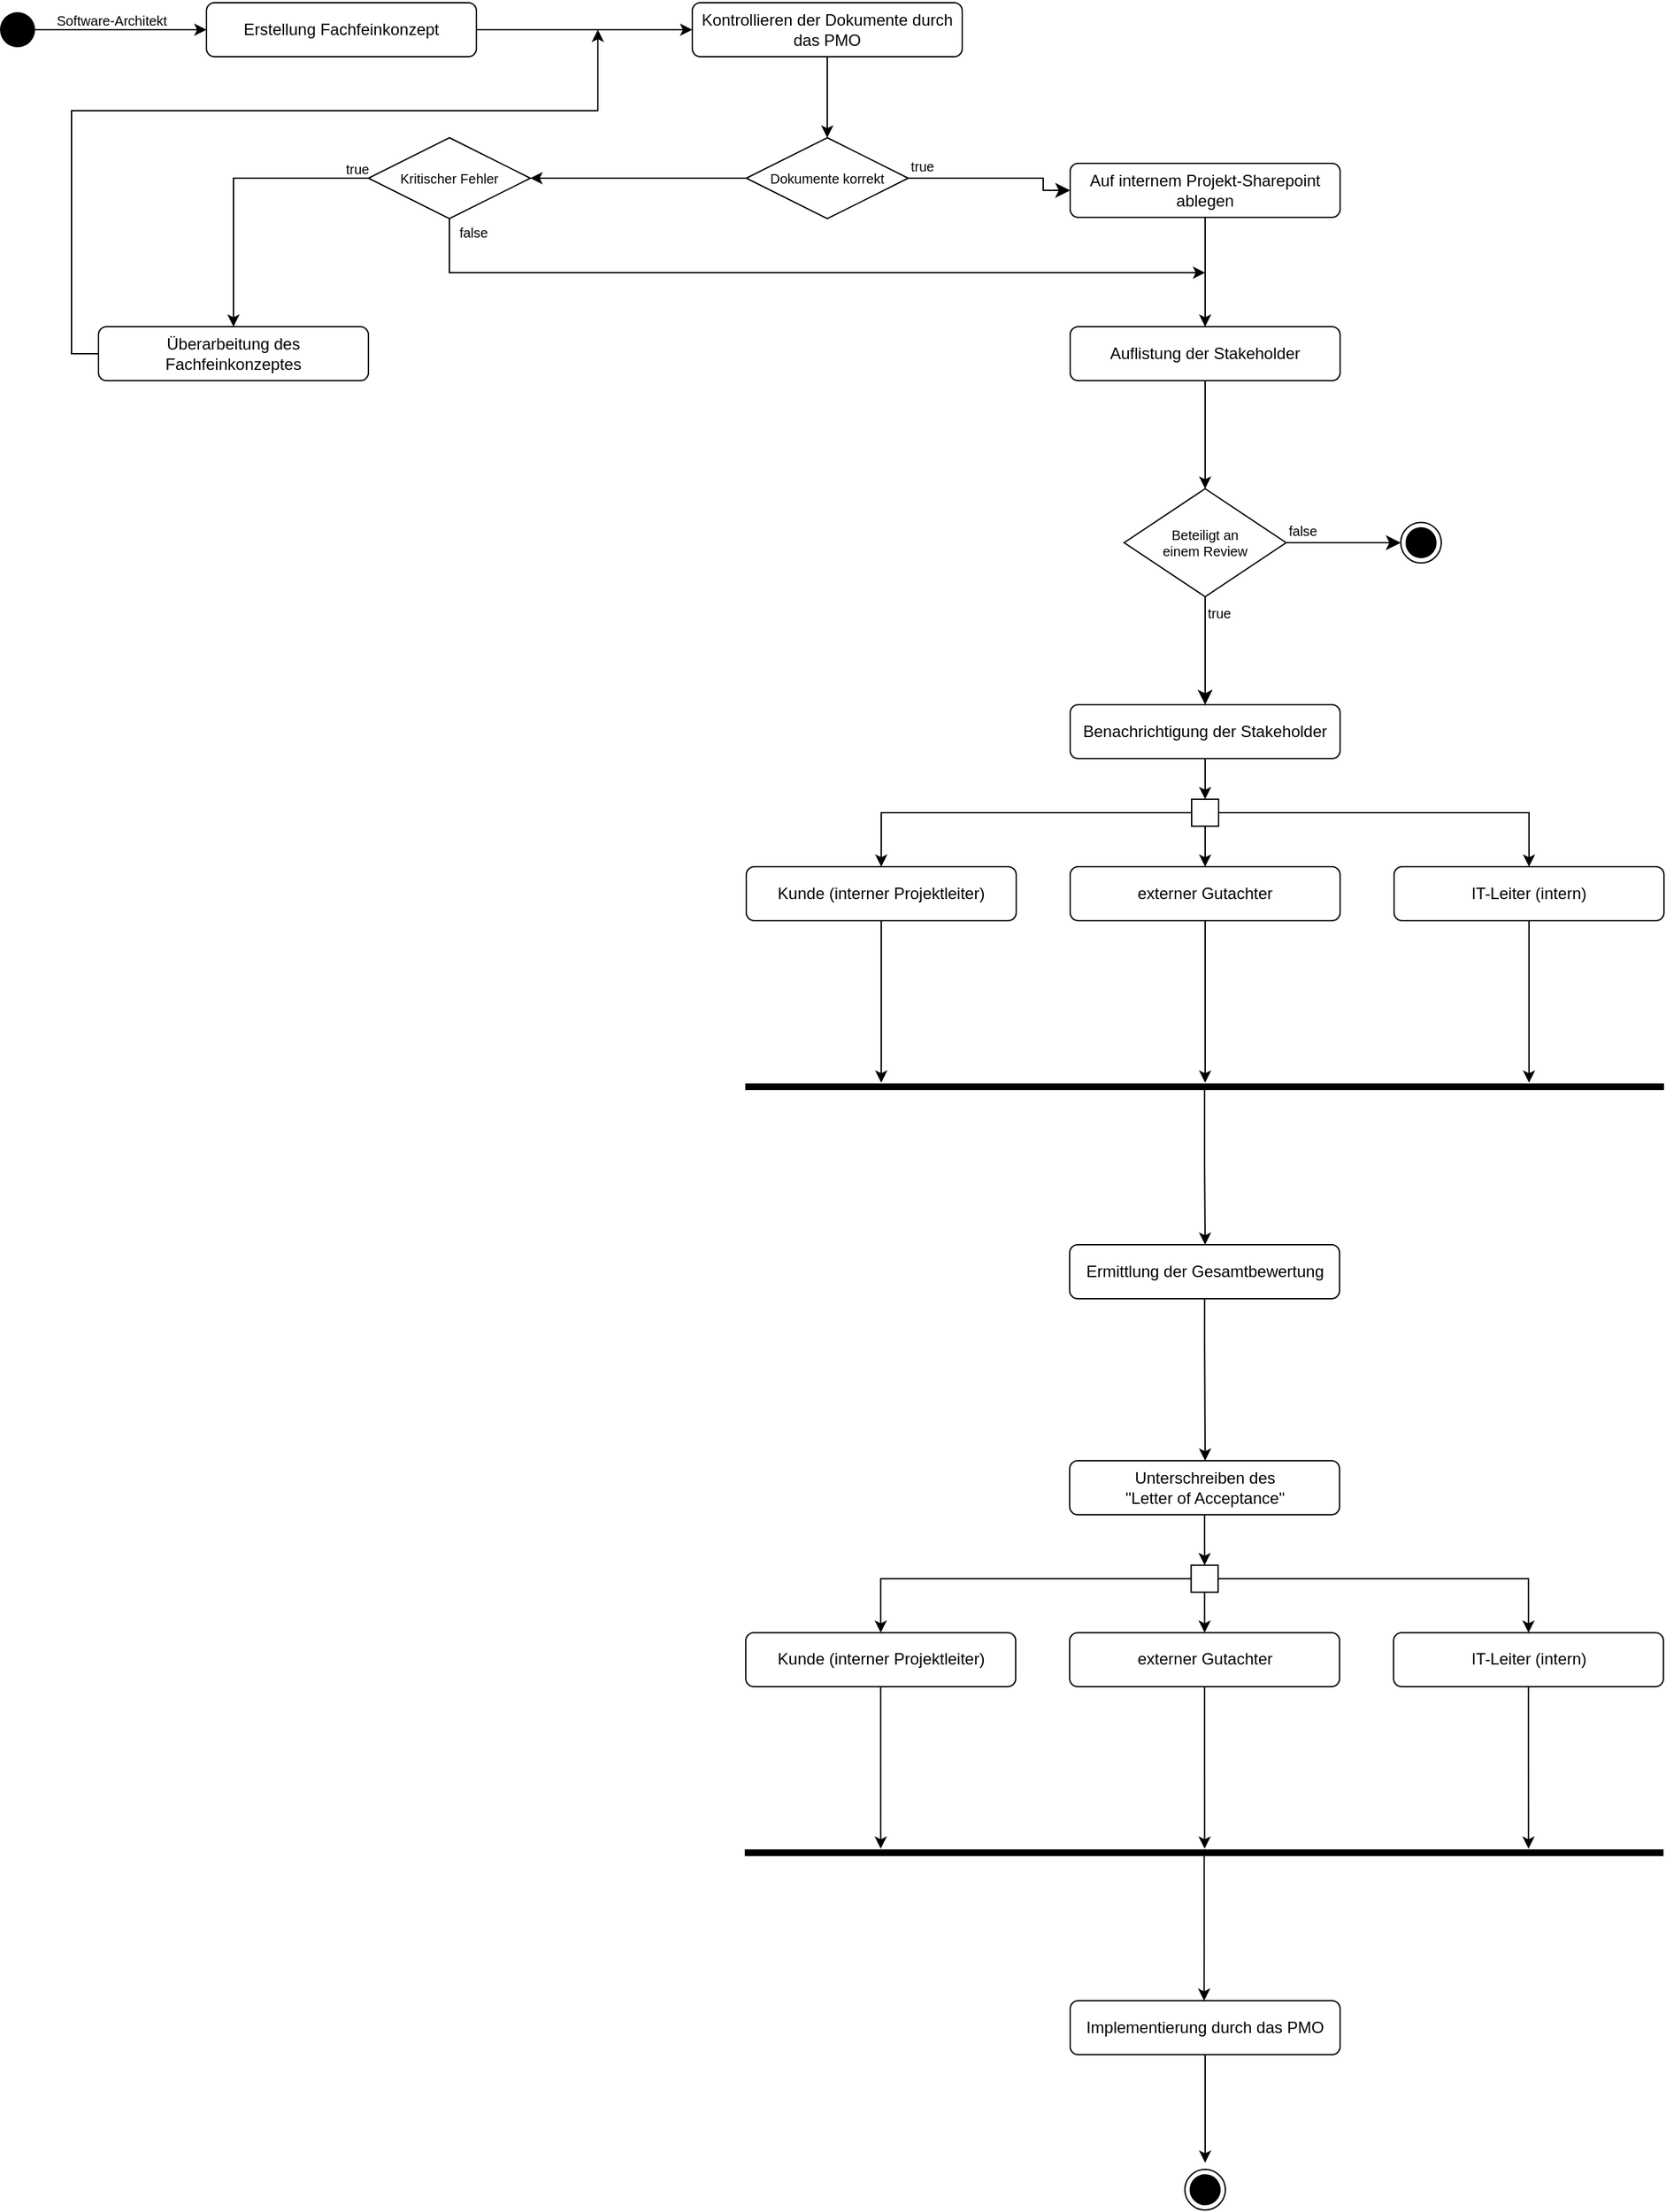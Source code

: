 <mxfile version="15.5.0" type="github"><diagram id="XxKlRnHK1gjDjKM60imb" name="Page-1"><mxGraphModel dx="4068" dy="5107" grid="1" gridSize="10" guides="1" tooltips="1" connect="1" arrows="1" fold="1" page="1" pageScale="1" pageWidth="3300" pageHeight="4681" math="0" shadow="0"><root><mxCell id="0"/><mxCell id="1" parent="0"/><mxCell id="R3nVx4tr3Zar6ZryvO9M-10" style="edgeStyle=orthogonalEdgeStyle;rounded=0;orthogonalLoop=1;jettySize=auto;html=1;entryX=0;entryY=0.5;entryDx=0;entryDy=0;" edge="1" parent="1" source="R3nVx4tr3Zar6ZryvO9M-1" target="R3nVx4tr3Zar6ZryvO9M-2"><mxGeometry relative="1" as="geometry"/></mxCell><mxCell id="R3nVx4tr3Zar6ZryvO9M-1" value="" style="ellipse;fillColor=#000000;strokeColor=none;" vertex="1" parent="1"><mxGeometry x="-3233" y="-4633" width="26" height="26" as="geometry"/></mxCell><mxCell id="R3nVx4tr3Zar6ZryvO9M-13" style="edgeStyle=orthogonalEdgeStyle;rounded=0;orthogonalLoop=1;jettySize=auto;html=1;entryX=0;entryY=0.5;entryDx=0;entryDy=0;fontSize=10;" edge="1" parent="1" source="R3nVx4tr3Zar6ZryvO9M-2" target="R3nVx4tr3Zar6ZryvO9M-12"><mxGeometry relative="1" as="geometry"/></mxCell><mxCell id="R3nVx4tr3Zar6ZryvO9M-2" value="Erstellung Fachfeinkonzept" style="rounded=1;whiteSpace=wrap;html=1;" vertex="1" parent="1"><mxGeometry x="-3080" y="-4640" width="200" height="40" as="geometry"/></mxCell><mxCell id="R3nVx4tr3Zar6ZryvO9M-11" value="&lt;font style=&quot;font-size: 10px&quot;&gt;Software-Architekt&lt;/font&gt;" style="text;html=1;strokeColor=none;fillColor=none;align=center;verticalAlign=middle;whiteSpace=wrap;rounded=0;" vertex="1" parent="1"><mxGeometry x="-3230" y="-4642" width="160" height="30" as="geometry"/></mxCell><mxCell id="R3nVx4tr3Zar6ZryvO9M-19" style="edgeStyle=orthogonalEdgeStyle;rounded=0;orthogonalLoop=1;jettySize=auto;html=1;entryX=0.5;entryY=0;entryDx=0;entryDy=0;fontSize=10;" edge="1" parent="1" source="R3nVx4tr3Zar6ZryvO9M-12" target="R3nVx4tr3Zar6ZryvO9M-16"><mxGeometry relative="1" as="geometry"/></mxCell><mxCell id="R3nVx4tr3Zar6ZryvO9M-12" value="Kontrollieren der Dokumente durch das PMO" style="rounded=1;whiteSpace=wrap;html=1;" vertex="1" parent="1"><mxGeometry x="-2720" y="-4640" width="200" height="40" as="geometry"/></mxCell><mxCell id="R3nVx4tr3Zar6ZryvO9M-67" style="edgeStyle=orthogonalEdgeStyle;rounded=0;orthogonalLoop=1;jettySize=auto;html=1;labelBackgroundColor=#FFFFFF;fontSize=10;endArrow=classic;endFill=1;strokeColor=#000000;" edge="1" parent="1" source="R3nVx4tr3Zar6ZryvO9M-16"><mxGeometry relative="1" as="geometry"><mxPoint x="-2840" y="-4510" as="targetPoint"/></mxGeometry></mxCell><mxCell id="R3nVx4tr3Zar6ZryvO9M-16" value="Dokumente korrekt" style="rhombus;whiteSpace=wrap;html=1;fillColor=#FFFFFF;strokeColor=#000000;fontSize=10;" vertex="1" parent="1"><mxGeometry x="-2680" y="-4540" width="120" height="60" as="geometry"/></mxCell><mxCell id="R3nVx4tr3Zar6ZryvO9M-17" value="true" style="edgeStyle=orthogonalEdgeStyle;html=1;align=left;verticalAlign=bottom;endArrow=classic;endSize=8;strokeColor=#000000;rounded=0;fontSize=10;endFill=1;entryX=0;entryY=0.5;entryDx=0;entryDy=0;" edge="1" parent="1" target="R3nVx4tr3Zar6ZryvO9M-21"><mxGeometry x="-1" relative="1" as="geometry"><mxPoint x="-2450" y="-4510" as="targetPoint"/><mxPoint x="-2560" y="-4510" as="sourcePoint"/><Array as="points"><mxPoint x="-2460" y="-4510"/><mxPoint x="-2460" y="-4501"/></Array></mxGeometry></mxCell><mxCell id="R3nVx4tr3Zar6ZryvO9M-23" style="edgeStyle=orthogonalEdgeStyle;rounded=0;orthogonalLoop=1;jettySize=auto;html=1;labelBackgroundColor=#FFFFFF;fontSize=10;endArrow=classic;endFill=1;strokeColor=#000000;" edge="1" parent="1" source="R3nVx4tr3Zar6ZryvO9M-21"><mxGeometry relative="1" as="geometry"><mxPoint x="-2340" y="-4400" as="targetPoint"/></mxGeometry></mxCell><mxCell id="R3nVx4tr3Zar6ZryvO9M-21" value="Auf internem Projekt-Sharepoint ablegen" style="rounded=1;whiteSpace=wrap;html=1;" vertex="1" parent="1"><mxGeometry x="-2440" y="-4521" width="200" height="40" as="geometry"/></mxCell><mxCell id="R3nVx4tr3Zar6ZryvO9M-28" style="edgeStyle=orthogonalEdgeStyle;rounded=0;orthogonalLoop=1;jettySize=auto;html=1;labelBackgroundColor=#FFFFFF;fontSize=10;endArrow=classic;endFill=1;strokeColor=#000000;" edge="1" parent="1" source="R3nVx4tr3Zar6ZryvO9M-24"><mxGeometry relative="1" as="geometry"><mxPoint x="-2340" y="-4280" as="targetPoint"/></mxGeometry></mxCell><mxCell id="R3nVx4tr3Zar6ZryvO9M-24" value="Auflistung der Stakeholder" style="rounded=1;whiteSpace=wrap;html=1;" vertex="1" parent="1"><mxGeometry x="-2440" y="-4400" width="200" height="40" as="geometry"/></mxCell><mxCell id="R3nVx4tr3Zar6ZryvO9M-55" style="edgeStyle=orthogonalEdgeStyle;rounded=0;orthogonalLoop=1;jettySize=auto;html=1;entryX=0.5;entryY=0;entryDx=0;entryDy=0;labelBackgroundColor=#FFFFFF;fontSize=10;endArrow=classic;endFill=1;strokeColor=#000000;" edge="1" parent="1" source="R3nVx4tr3Zar6ZryvO9M-29" target="R3nVx4tr3Zar6ZryvO9M-43"><mxGeometry relative="1" as="geometry"/></mxCell><mxCell id="R3nVx4tr3Zar6ZryvO9M-29" value="Benachrichtigung der Stakeholder" style="rounded=1;whiteSpace=wrap;html=1;" vertex="1" parent="1"><mxGeometry x="-2440" y="-4120" width="200" height="40" as="geometry"/></mxCell><mxCell id="R3nVx4tr3Zar6ZryvO9M-30" value="Beteiligt an &lt;br&gt;einem Review" style="rhombus;whiteSpace=wrap;html=1;fillColor=#FFFFFF;strokeColor=#000000;fontSize=10;align=center;" vertex="1" parent="1"><mxGeometry x="-2400" y="-4280" width="120" height="80" as="geometry"/></mxCell><mxCell id="R3nVx4tr3Zar6ZryvO9M-31" value="false" style="edgeStyle=orthogonalEdgeStyle;html=1;align=left;verticalAlign=bottom;endArrow=classic;endSize=8;strokeColor=#000000;rounded=0;labelBackgroundColor=#FFFFFF;fontSize=10;endFill=1;entryX=0;entryY=0.5;entryDx=0;entryDy=0;" edge="1" source="R3nVx4tr3Zar6ZryvO9M-30" parent="1" target="R3nVx4tr3Zar6ZryvO9M-33"><mxGeometry x="-1" relative="1" as="geometry"><mxPoint x="-2200" y="-4240" as="targetPoint"/><Array as="points"/></mxGeometry></mxCell><mxCell id="R3nVx4tr3Zar6ZryvO9M-32" value="true" style="edgeStyle=orthogonalEdgeStyle;html=1;align=left;verticalAlign=top;endArrow=classic;endSize=8;strokeColor=#000000;rounded=0;labelBackgroundColor=#FFFFFF;fontSize=10;endFill=1;" edge="1" source="R3nVx4tr3Zar6ZryvO9M-30" parent="1"><mxGeometry x="-1" relative="1" as="geometry"><mxPoint x="-2340" y="-4120" as="targetPoint"/></mxGeometry></mxCell><mxCell id="R3nVx4tr3Zar6ZryvO9M-33" value="" style="ellipse;html=1;shape=endState;fillColor=#000000;strokeColor=#000000;fontSize=10;align=center;" vertex="1" parent="1"><mxGeometry x="-2195" y="-4255" width="30" height="30" as="geometry"/></mxCell><mxCell id="R3nVx4tr3Zar6ZryvO9M-62" style="edgeStyle=orthogonalEdgeStyle;rounded=0;orthogonalLoop=1;jettySize=auto;html=1;labelBackgroundColor=#FFFFFF;fontSize=10;endArrow=classic;endFill=1;strokeColor=#000000;" edge="1" parent="1" source="R3nVx4tr3Zar6ZryvO9M-38"><mxGeometry relative="1" as="geometry"><mxPoint x="-2580" y="-3840" as="targetPoint"/></mxGeometry></mxCell><mxCell id="R3nVx4tr3Zar6ZryvO9M-38" value="Kunde (interner Projektleiter)" style="rounded=1;whiteSpace=wrap;html=1;" vertex="1" parent="1"><mxGeometry x="-2680" y="-4000" width="200" height="40" as="geometry"/></mxCell><mxCell id="R3nVx4tr3Zar6ZryvO9M-63" style="edgeStyle=orthogonalEdgeStyle;rounded=0;orthogonalLoop=1;jettySize=auto;html=1;labelBackgroundColor=#FFFFFF;fontSize=10;endArrow=classic;endFill=1;strokeColor=#000000;" edge="1" parent="1" source="R3nVx4tr3Zar6ZryvO9M-40"><mxGeometry relative="1" as="geometry"><mxPoint x="-2340" y="-3840" as="targetPoint"/></mxGeometry></mxCell><mxCell id="R3nVx4tr3Zar6ZryvO9M-40" value="externer Gutachter" style="rounded=1;whiteSpace=wrap;html=1;" vertex="1" parent="1"><mxGeometry x="-2440" y="-4000" width="200" height="40" as="geometry"/></mxCell><mxCell id="R3nVx4tr3Zar6ZryvO9M-64" style="edgeStyle=orthogonalEdgeStyle;rounded=0;orthogonalLoop=1;jettySize=auto;html=1;labelBackgroundColor=#FFFFFF;fontSize=10;endArrow=classic;endFill=1;strokeColor=#000000;" edge="1" parent="1" source="R3nVx4tr3Zar6ZryvO9M-41"><mxGeometry relative="1" as="geometry"><mxPoint x="-2100" y="-3840" as="targetPoint"/></mxGeometry></mxCell><mxCell id="R3nVx4tr3Zar6ZryvO9M-41" value="IT-Leiter (intern)" style="rounded=1;whiteSpace=wrap;html=1;" vertex="1" parent="1"><mxGeometry x="-2200" y="-4000" width="200" height="40" as="geometry"/></mxCell><mxCell id="R3nVx4tr3Zar6ZryvO9M-56" style="edgeStyle=orthogonalEdgeStyle;rounded=0;orthogonalLoop=1;jettySize=auto;html=1;entryX=0.5;entryY=0;entryDx=0;entryDy=0;labelBackgroundColor=#FFFFFF;fontSize=10;endArrow=classic;endFill=1;strokeColor=#000000;" edge="1" parent="1" source="R3nVx4tr3Zar6ZryvO9M-43" target="R3nVx4tr3Zar6ZryvO9M-40"><mxGeometry relative="1" as="geometry"/></mxCell><mxCell id="R3nVx4tr3Zar6ZryvO9M-57" style="edgeStyle=orthogonalEdgeStyle;rounded=0;orthogonalLoop=1;jettySize=auto;html=1;entryX=0.5;entryY=0;entryDx=0;entryDy=0;labelBackgroundColor=#FFFFFF;fontSize=10;endArrow=classic;endFill=1;strokeColor=#000000;" edge="1" parent="1" source="R3nVx4tr3Zar6ZryvO9M-43" target="R3nVx4tr3Zar6ZryvO9M-41"><mxGeometry relative="1" as="geometry"/></mxCell><mxCell id="R3nVx4tr3Zar6ZryvO9M-43" value="" style="html=1;rounded=0;fontSize=10;strokeColor=#000000;fillColor=#FFFFFF;align=center;" vertex="1" parent="1"><mxGeometry x="-2350" y="-4050" width="20" height="20" as="geometry"/></mxCell><mxCell id="R3nVx4tr3Zar6ZryvO9M-45" value="" style="endArrow=classic;html=1;rounded=0;align=center;verticalAlign=top;endFill=1;labelBackgroundColor=none;endSize=6;fontSize=10;strokeColor=#000000;edgeStyle=orthogonalEdgeStyle;entryX=0.5;entryY=0;entryDx=0;entryDy=0;" edge="1" source="R3nVx4tr3Zar6ZryvO9M-43" parent="1" target="R3nVx4tr3Zar6ZryvO9M-38"><mxGeometry relative="1" as="geometry"><mxPoint x="-2500" y="-4115" as="targetPoint"/><Array as="points"><mxPoint x="-2580" y="-4040"/></Array></mxGeometry></mxCell><mxCell id="R3nVx4tr3Zar6ZryvO9M-65" style="edgeStyle=orthogonalEdgeStyle;rounded=0;orthogonalLoop=1;jettySize=auto;html=1;labelBackgroundColor=#FFFFFF;fontSize=10;endArrow=classic;endFill=1;strokeColor=#000000;" edge="1" parent="1" source="R3nVx4tr3Zar6ZryvO9M-58"><mxGeometry relative="1" as="geometry"><mxPoint x="-2340" y="-3720" as="targetPoint"/></mxGeometry></mxCell><mxCell id="R3nVx4tr3Zar6ZryvO9M-58" value="" style="html=1;points=[];perimeter=orthogonalPerimeter;fillColor=#000000;strokeColor=none;fontSize=10;align=center;rotation=90;" vertex="1" parent="1"><mxGeometry x="-2342.87" y="-4177.38" width="5" height="680.77" as="geometry"/></mxCell><mxCell id="R3nVx4tr3Zar6ZryvO9M-66" value="Ermittlung der Gesamtbewertung" style="rounded=1;whiteSpace=wrap;html=1;" vertex="1" parent="1"><mxGeometry x="-2440.37" y="-3720" width="200" height="40" as="geometry"/></mxCell><mxCell id="R3nVx4tr3Zar6ZryvO9M-72" style="edgeStyle=orthogonalEdgeStyle;rounded=0;orthogonalLoop=1;jettySize=auto;html=1;labelBackgroundColor=#FFFFFF;fontSize=10;endArrow=classic;endFill=1;strokeColor=#000000;entryX=0.5;entryY=0;entryDx=0;entryDy=0;" edge="1" parent="1" source="R3nVx4tr3Zar6ZryvO9M-68" target="R3nVx4tr3Zar6ZryvO9M-71"><mxGeometry relative="1" as="geometry"><mxPoint x="-3060" y="-4510" as="targetPoint"/><Array as="points"><mxPoint x="-3060" y="-4510"/></Array></mxGeometry></mxCell><mxCell id="R3nVx4tr3Zar6ZryvO9M-68" value="Kritischer Fehler" style="rhombus;whiteSpace=wrap;html=1;fillColor=#FFFFFF;strokeColor=#000000;fontSize=10;" vertex="1" parent="1"><mxGeometry x="-2960" y="-4540" width="120" height="60" as="geometry"/></mxCell><mxCell id="R3nVx4tr3Zar6ZryvO9M-73" style="edgeStyle=orthogonalEdgeStyle;rounded=0;orthogonalLoop=1;jettySize=auto;html=1;labelBackgroundColor=#FFFFFF;fontSize=10;endArrow=classic;endFill=1;strokeColor=#000000;" edge="1" parent="1" source="R3nVx4tr3Zar6ZryvO9M-71"><mxGeometry relative="1" as="geometry"><mxPoint x="-2790" y="-4620" as="targetPoint"/><Array as="points"><mxPoint x="-3180" y="-4380"/><mxPoint x="-3180" y="-4560"/><mxPoint x="-2790" y="-4560"/></Array></mxGeometry></mxCell><mxCell id="R3nVx4tr3Zar6ZryvO9M-71" value="Überarbeitung des Fachfeinkonzeptes" style="rounded=1;whiteSpace=wrap;html=1;" vertex="1" parent="1"><mxGeometry x="-3160" y="-4400" width="200" height="40" as="geometry"/></mxCell><mxCell id="R3nVx4tr3Zar6ZryvO9M-74" value="true" style="text;html=1;strokeColor=none;fillColor=none;align=center;verticalAlign=middle;whiteSpace=wrap;rounded=0;fontSize=10;" vertex="1" parent="1"><mxGeometry x="-2998" y="-4532" width="60" height="30" as="geometry"/></mxCell><mxCell id="R3nVx4tr3Zar6ZryvO9M-75" value="false" style="text;html=1;strokeColor=none;fillColor=none;align=center;verticalAlign=middle;whiteSpace=wrap;rounded=0;fontSize=10;" vertex="1" parent="1"><mxGeometry x="-2912" y="-4485" width="60" height="30" as="geometry"/></mxCell><mxCell id="R3nVx4tr3Zar6ZryvO9M-77" value="" style="endArrow=classic;html=1;rounded=0;labelBackgroundColor=#FFFFFF;fontSize=10;strokeColor=#000000;edgeStyle=orthogonalEdgeStyle;exitX=0.5;exitY=1;exitDx=0;exitDy=0;" edge="1" parent="1" source="R3nVx4tr3Zar6ZryvO9M-68"><mxGeometry width="50" height="50" relative="1" as="geometry"><mxPoint x="-2900" y="-4440" as="sourcePoint"/><mxPoint x="-2340" y="-4440" as="targetPoint"/><Array as="points"><mxPoint x="-2900" y="-4440"/><mxPoint x="-2380" y="-4440"/></Array></mxGeometry></mxCell><mxCell id="R3nVx4tr3Zar6ZryvO9M-78" value="" style="endArrow=classic;html=1;rounded=0;labelBackgroundColor=#FFFFFF;fontSize=10;strokeColor=#000000;edgeStyle=orthogonalEdgeStyle;exitX=0.5;exitY=1;exitDx=0;exitDy=0;" edge="1" parent="1" source="R3nVx4tr3Zar6ZryvO9M-66"><mxGeometry width="50" height="50" relative="1" as="geometry"><mxPoint x="-2330" y="-3650" as="sourcePoint"/><mxPoint x="-2340" y="-3560" as="targetPoint"/><Array as="points"><mxPoint x="-2340" y="-3650"/><mxPoint x="-2340" y="-3510"/></Array></mxGeometry></mxCell><mxCell id="R3nVx4tr3Zar6ZryvO9M-95" style="edgeStyle=orthogonalEdgeStyle;rounded=0;orthogonalLoop=1;jettySize=auto;html=1;entryX=0.5;entryY=0;entryDx=0;entryDy=0;labelBackgroundColor=#FFFFFF;fontSize=10;endArrow=classic;endFill=1;strokeColor=#000000;" edge="1" parent="1" source="R3nVx4tr3Zar6ZryvO9M-79" target="R3nVx4tr3Zar6ZryvO9M-92"><mxGeometry relative="1" as="geometry"/></mxCell><mxCell id="R3nVx4tr3Zar6ZryvO9M-79" value="Unterschreiben des &lt;br&gt;&quot;Letter of Acceptance&quot;" style="rounded=1;whiteSpace=wrap;html=1;" vertex="1" parent="1"><mxGeometry x="-2440.37" y="-3560" width="200" height="40" as="geometry"/></mxCell><mxCell id="R3nVx4tr3Zar6ZryvO9M-84" style="edgeStyle=orthogonalEdgeStyle;rounded=0;orthogonalLoop=1;jettySize=auto;html=1;labelBackgroundColor=#FFFFFF;fontSize=10;endArrow=classic;endFill=1;strokeColor=#000000;" edge="1" parent="1" source="R3nVx4tr3Zar6ZryvO9M-85"><mxGeometry relative="1" as="geometry"><mxPoint x="-2580.37" y="-3272.62" as="targetPoint"/></mxGeometry></mxCell><mxCell id="R3nVx4tr3Zar6ZryvO9M-85" value="Kunde (interner Projektleiter)" style="rounded=1;whiteSpace=wrap;html=1;" vertex="1" parent="1"><mxGeometry x="-2680.37" y="-3432.62" width="200" height="40" as="geometry"/></mxCell><mxCell id="R3nVx4tr3Zar6ZryvO9M-86" style="edgeStyle=orthogonalEdgeStyle;rounded=0;orthogonalLoop=1;jettySize=auto;html=1;labelBackgroundColor=#FFFFFF;fontSize=10;endArrow=classic;endFill=1;strokeColor=#000000;" edge="1" parent="1" source="R3nVx4tr3Zar6ZryvO9M-87"><mxGeometry relative="1" as="geometry"><mxPoint x="-2340.37" y="-3272.62" as="targetPoint"/></mxGeometry></mxCell><mxCell id="R3nVx4tr3Zar6ZryvO9M-87" value="externer Gutachter" style="rounded=1;whiteSpace=wrap;html=1;" vertex="1" parent="1"><mxGeometry x="-2440.37" y="-3432.62" width="200" height="40" as="geometry"/></mxCell><mxCell id="R3nVx4tr3Zar6ZryvO9M-88" style="edgeStyle=orthogonalEdgeStyle;rounded=0;orthogonalLoop=1;jettySize=auto;html=1;labelBackgroundColor=#FFFFFF;fontSize=10;endArrow=classic;endFill=1;strokeColor=#000000;" edge="1" parent="1" source="R3nVx4tr3Zar6ZryvO9M-89"><mxGeometry relative="1" as="geometry"><mxPoint x="-2100.37" y="-3272.62" as="targetPoint"/></mxGeometry></mxCell><mxCell id="R3nVx4tr3Zar6ZryvO9M-89" value="IT-Leiter (intern)" style="rounded=1;whiteSpace=wrap;html=1;" vertex="1" parent="1"><mxGeometry x="-2200.37" y="-3432.62" width="200" height="40" as="geometry"/></mxCell><mxCell id="R3nVx4tr3Zar6ZryvO9M-90" style="edgeStyle=orthogonalEdgeStyle;rounded=0;orthogonalLoop=1;jettySize=auto;html=1;entryX=0.5;entryY=0;entryDx=0;entryDy=0;labelBackgroundColor=#FFFFFF;fontSize=10;endArrow=classic;endFill=1;strokeColor=#000000;" edge="1" parent="1" source="R3nVx4tr3Zar6ZryvO9M-92" target="R3nVx4tr3Zar6ZryvO9M-87"><mxGeometry relative="1" as="geometry"/></mxCell><mxCell id="R3nVx4tr3Zar6ZryvO9M-91" style="edgeStyle=orthogonalEdgeStyle;rounded=0;orthogonalLoop=1;jettySize=auto;html=1;entryX=0.5;entryY=0;entryDx=0;entryDy=0;labelBackgroundColor=#FFFFFF;fontSize=10;endArrow=classic;endFill=1;strokeColor=#000000;" edge="1" parent="1" source="R3nVx4tr3Zar6ZryvO9M-92" target="R3nVx4tr3Zar6ZryvO9M-89"><mxGeometry relative="1" as="geometry"/></mxCell><mxCell id="R3nVx4tr3Zar6ZryvO9M-92" value="" style="html=1;rounded=0;fontSize=10;strokeColor=#000000;fillColor=#FFFFFF;align=center;" vertex="1" parent="1"><mxGeometry x="-2350.37" y="-3482.62" width="20" height="20" as="geometry"/></mxCell><mxCell id="R3nVx4tr3Zar6ZryvO9M-93" value="" style="endArrow=classic;html=1;rounded=0;align=center;verticalAlign=top;endFill=1;labelBackgroundColor=none;endSize=6;fontSize=10;strokeColor=#000000;edgeStyle=orthogonalEdgeStyle;entryX=0.5;entryY=0;entryDx=0;entryDy=0;" edge="1" parent="1" source="R3nVx4tr3Zar6ZryvO9M-92" target="R3nVx4tr3Zar6ZryvO9M-85"><mxGeometry relative="1" as="geometry"><mxPoint x="-2500.37" y="-3547.62" as="targetPoint"/><Array as="points"><mxPoint x="-2580.37" y="-3472.62"/></Array></mxGeometry></mxCell><mxCell id="R3nVx4tr3Zar6ZryvO9M-96" style="edgeStyle=orthogonalEdgeStyle;rounded=0;orthogonalLoop=1;jettySize=auto;html=1;labelBackgroundColor=#FFFFFF;fontSize=10;endArrow=classic;endFill=1;strokeColor=#000000;" edge="1" parent="1" source="R3nVx4tr3Zar6ZryvO9M-94"><mxGeometry relative="1" as="geometry"><mxPoint x="-2340.74" y="-3160" as="targetPoint"/></mxGeometry></mxCell><mxCell id="R3nVx4tr3Zar6ZryvO9M-94" value="" style="html=1;points=[];perimeter=orthogonalPerimeter;fillColor=#000000;strokeColor=none;fontSize=10;align=center;rotation=90;" vertex="1" parent="1"><mxGeometry x="-2343.24" y="-3610" width="5" height="680.77" as="geometry"/></mxCell><mxCell id="R3nVx4tr3Zar6ZryvO9M-98" style="edgeStyle=orthogonalEdgeStyle;rounded=0;orthogonalLoop=1;jettySize=auto;html=1;labelBackgroundColor=#FFFFFF;fontSize=10;endArrow=classic;endFill=1;strokeColor=#000000;" edge="1" parent="1" source="R3nVx4tr3Zar6ZryvO9M-97"><mxGeometry relative="1" as="geometry"><mxPoint x="-2340" y="-3040" as="targetPoint"/></mxGeometry></mxCell><mxCell id="R3nVx4tr3Zar6ZryvO9M-97" value="Implementierung durch das PMO" style="rounded=1;whiteSpace=wrap;html=1;" vertex="1" parent="1"><mxGeometry x="-2440" y="-3160" width="200" height="40" as="geometry"/></mxCell><mxCell id="R3nVx4tr3Zar6ZryvO9M-99" value="" style="ellipse;html=1;shape=endState;fillColor=#000000;strokeColor=#000000;fontSize=10;align=center;" vertex="1" parent="1"><mxGeometry x="-2355" y="-3035" width="30" height="30" as="geometry"/></mxCell></root></mxGraphModel></diagram></mxfile>